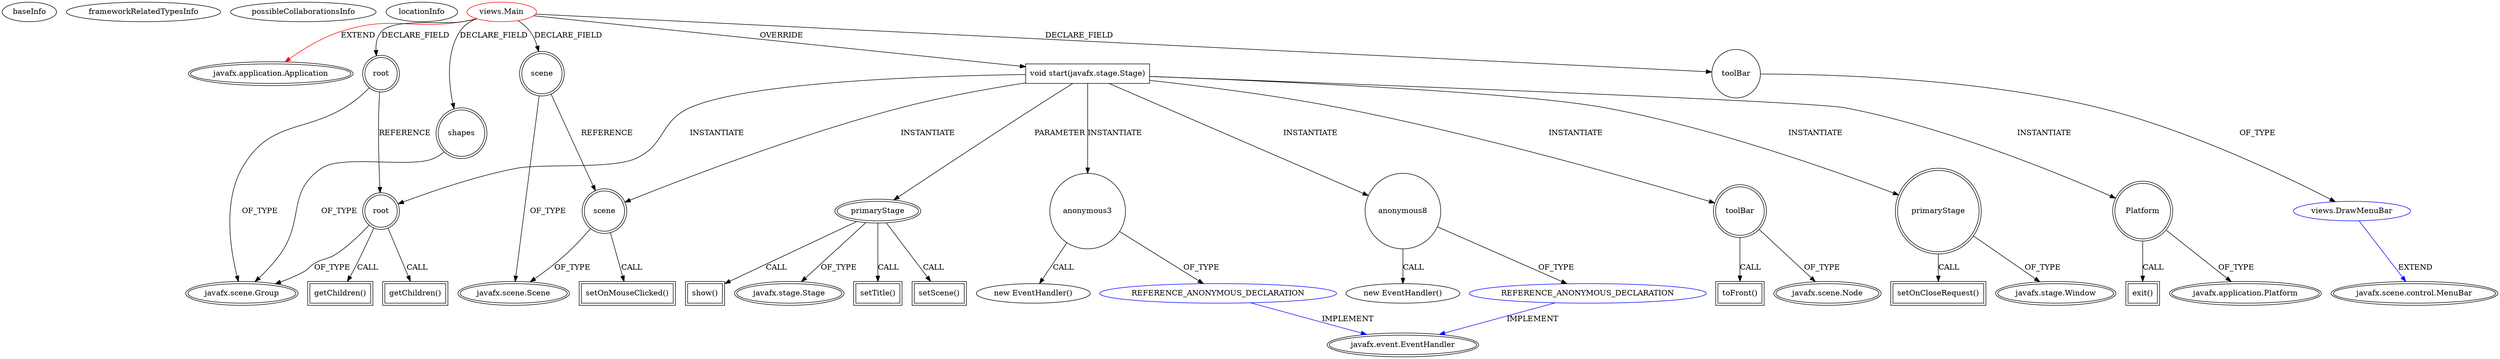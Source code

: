digraph {
baseInfo[graphId=3453,category="extension_graph",isAnonymous=false,possibleRelation=true]
frameworkRelatedTypesInfo[0="javafx.application.Application"]
possibleCollaborationsInfo[0="3453~OVERRIDING_METHOD_DECLARATION-INSTANTIATION-~javafx.application.Application ~javafx.event.EventHandler ~false~true",1="3453~FIELD_DECLARATION-~javafx.application.Application ~javafx.scene.control.MenuBar ~false~false"]
locationInfo[projectName="kevinkdo-draw",filePath="/kevinkdo-draw/draw-master/src/views/Main.java",contextSignature="Main",graphId="3453"]
0[label="views.Main",vertexType="ROOT_CLIENT_CLASS_DECLARATION",isFrameworkType=false,color=red]
1[label="javafx.application.Application",vertexType="FRAMEWORK_CLASS_TYPE",isFrameworkType=true,peripheries=2]
2[label="root",vertexType="FIELD_DECLARATION",isFrameworkType=true,peripheries=2,shape=circle]
3[label="javafx.scene.Group",vertexType="FRAMEWORK_CLASS_TYPE",isFrameworkType=true,peripheries=2]
4[label="scene",vertexType="FIELD_DECLARATION",isFrameworkType=true,peripheries=2,shape=circle]
5[label="javafx.scene.Scene",vertexType="FRAMEWORK_CLASS_TYPE",isFrameworkType=true,peripheries=2]
6[label="shapes",vertexType="FIELD_DECLARATION",isFrameworkType=true,peripheries=2,shape=circle]
8[label="toolBar",vertexType="FIELD_DECLARATION",isFrameworkType=false,shape=circle]
9[label="views.DrawMenuBar",vertexType="REFERENCE_CLIENT_CLASS_DECLARATION",isFrameworkType=false,color=blue]
10[label="javafx.scene.control.MenuBar",vertexType="FRAMEWORK_CLASS_TYPE",isFrameworkType=true,peripheries=2]
11[label="void start(javafx.stage.Stage)",vertexType="OVERRIDING_METHOD_DECLARATION",isFrameworkType=false,shape=box]
12[label="primaryStage",vertexType="PARAMETER_DECLARATION",isFrameworkType=true,peripheries=2]
13[label="javafx.stage.Stage",vertexType="FRAMEWORK_CLASS_TYPE",isFrameworkType=true,peripheries=2]
14[label="root",vertexType="VARIABLE_EXPRESION",isFrameworkType=true,peripheries=2,shape=circle]
15[label="getChildren()",vertexType="INSIDE_CALL",isFrameworkType=true,peripheries=2,shape=box]
18[label="getChildren()",vertexType="INSIDE_CALL",isFrameworkType=true,peripheries=2,shape=box]
19[label="scene",vertexType="VARIABLE_EXPRESION",isFrameworkType=true,peripheries=2,shape=circle]
20[label="setOnMouseClicked()",vertexType="INSIDE_CALL",isFrameworkType=true,peripheries=2,shape=box]
23[label="anonymous3",vertexType="VARIABLE_EXPRESION",isFrameworkType=false,shape=circle]
24[label="REFERENCE_ANONYMOUS_DECLARATION",vertexType="REFERENCE_ANONYMOUS_DECLARATION",isFrameworkType=false,color=blue]
25[label="javafx.event.EventHandler",vertexType="FRAMEWORK_INTERFACE_TYPE",isFrameworkType=true,peripheries=2]
22[label="new EventHandler()",vertexType="CONSTRUCTOR_CALL",isFrameworkType=false]
26[label="toolBar",vertexType="VARIABLE_EXPRESION",isFrameworkType=true,peripheries=2,shape=circle]
28[label="javafx.scene.Node",vertexType="FRAMEWORK_CLASS_TYPE",isFrameworkType=true,peripheries=2]
27[label="toFront()",vertexType="INSIDE_CALL",isFrameworkType=true,peripheries=2,shape=box]
30[label="setTitle()",vertexType="INSIDE_CALL",isFrameworkType=true,peripheries=2,shape=box]
32[label="setScene()",vertexType="INSIDE_CALL",isFrameworkType=true,peripheries=2,shape=box]
33[label="primaryStage",vertexType="VARIABLE_EXPRESION",isFrameworkType=true,peripheries=2,shape=circle]
35[label="javafx.stage.Window",vertexType="FRAMEWORK_CLASS_TYPE",isFrameworkType=true,peripheries=2]
34[label="setOnCloseRequest()",vertexType="INSIDE_CALL",isFrameworkType=true,peripheries=2,shape=box]
37[label="anonymous8",vertexType="VARIABLE_EXPRESION",isFrameworkType=false,shape=circle]
38[label="REFERENCE_ANONYMOUS_DECLARATION",vertexType="REFERENCE_ANONYMOUS_DECLARATION",isFrameworkType=false,color=blue]
36[label="new EventHandler()",vertexType="CONSTRUCTOR_CALL",isFrameworkType=false]
40[label="Platform",vertexType="VARIABLE_EXPRESION",isFrameworkType=true,peripheries=2,shape=circle]
42[label="javafx.application.Platform",vertexType="FRAMEWORK_CLASS_TYPE",isFrameworkType=true,peripheries=2]
41[label="exit()",vertexType="INSIDE_CALL",isFrameworkType=true,peripheries=2,shape=box]
44[label="show()",vertexType="INSIDE_CALL",isFrameworkType=true,peripheries=2,shape=box]
0->1[label="EXTEND",color=red]
0->2[label="DECLARE_FIELD"]
2->3[label="OF_TYPE"]
0->4[label="DECLARE_FIELD"]
4->5[label="OF_TYPE"]
0->6[label="DECLARE_FIELD"]
6->3[label="OF_TYPE"]
0->8[label="DECLARE_FIELD"]
9->10[label="EXTEND",color=blue]
8->9[label="OF_TYPE"]
0->11[label="OVERRIDE"]
12->13[label="OF_TYPE"]
11->12[label="PARAMETER"]
11->14[label="INSTANTIATE"]
2->14[label="REFERENCE"]
14->3[label="OF_TYPE"]
14->15[label="CALL"]
14->18[label="CALL"]
11->19[label="INSTANTIATE"]
4->19[label="REFERENCE"]
19->5[label="OF_TYPE"]
19->20[label="CALL"]
11->23[label="INSTANTIATE"]
24->25[label="IMPLEMENT",color=blue]
23->24[label="OF_TYPE"]
23->22[label="CALL"]
11->26[label="INSTANTIATE"]
26->28[label="OF_TYPE"]
26->27[label="CALL"]
12->30[label="CALL"]
12->32[label="CALL"]
11->33[label="INSTANTIATE"]
33->35[label="OF_TYPE"]
33->34[label="CALL"]
11->37[label="INSTANTIATE"]
38->25[label="IMPLEMENT",color=blue]
37->38[label="OF_TYPE"]
37->36[label="CALL"]
11->40[label="INSTANTIATE"]
40->42[label="OF_TYPE"]
40->41[label="CALL"]
12->44[label="CALL"]
}
